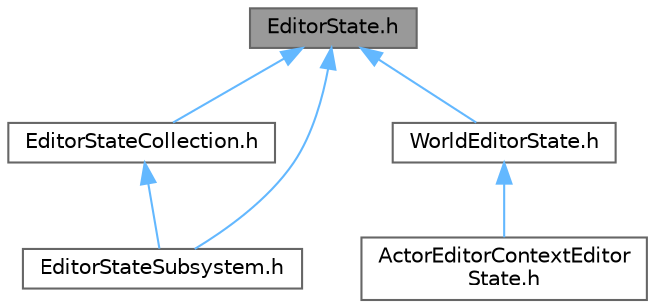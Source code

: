 digraph "EditorState.h"
{
 // INTERACTIVE_SVG=YES
 // LATEX_PDF_SIZE
  bgcolor="transparent";
  edge [fontname=Helvetica,fontsize=10,labelfontname=Helvetica,labelfontsize=10];
  node [fontname=Helvetica,fontsize=10,shape=box,height=0.2,width=0.4];
  Node1 [id="Node000001",label="EditorState.h",height=0.2,width=0.4,color="gray40", fillcolor="grey60", style="filled", fontcolor="black",tooltip=" "];
  Node1 -> Node2 [id="edge1_Node000001_Node000002",dir="back",color="steelblue1",style="solid",tooltip=" "];
  Node2 [id="Node000002",label="EditorStateCollection.h",height=0.2,width=0.4,color="grey40", fillcolor="white", style="filled",URL="$d5/d91/EditorStateCollection_8h.html",tooltip=" "];
  Node2 -> Node3 [id="edge2_Node000002_Node000003",dir="back",color="steelblue1",style="solid",tooltip=" "];
  Node3 [id="Node000003",label="EditorStateSubsystem.h",height=0.2,width=0.4,color="grey40", fillcolor="white", style="filled",URL="$d2/deb/EditorStateSubsystem_8h.html",tooltip=" "];
  Node1 -> Node3 [id="edge3_Node000001_Node000003",dir="back",color="steelblue1",style="solid",tooltip=" "];
  Node1 -> Node4 [id="edge4_Node000001_Node000004",dir="back",color="steelblue1",style="solid",tooltip=" "];
  Node4 [id="Node000004",label="WorldEditorState.h",height=0.2,width=0.4,color="grey40", fillcolor="white", style="filled",URL="$d9/d7a/WorldEditorState_8h.html",tooltip=" "];
  Node4 -> Node5 [id="edge5_Node000004_Node000005",dir="back",color="steelblue1",style="solid",tooltip=" "];
  Node5 [id="Node000005",label="ActorEditorContextEditor\lState.h",height=0.2,width=0.4,color="grey40", fillcolor="white", style="filled",URL="$dc/d7c/ActorEditorContextEditorState_8h.html",tooltip=" "];
}
